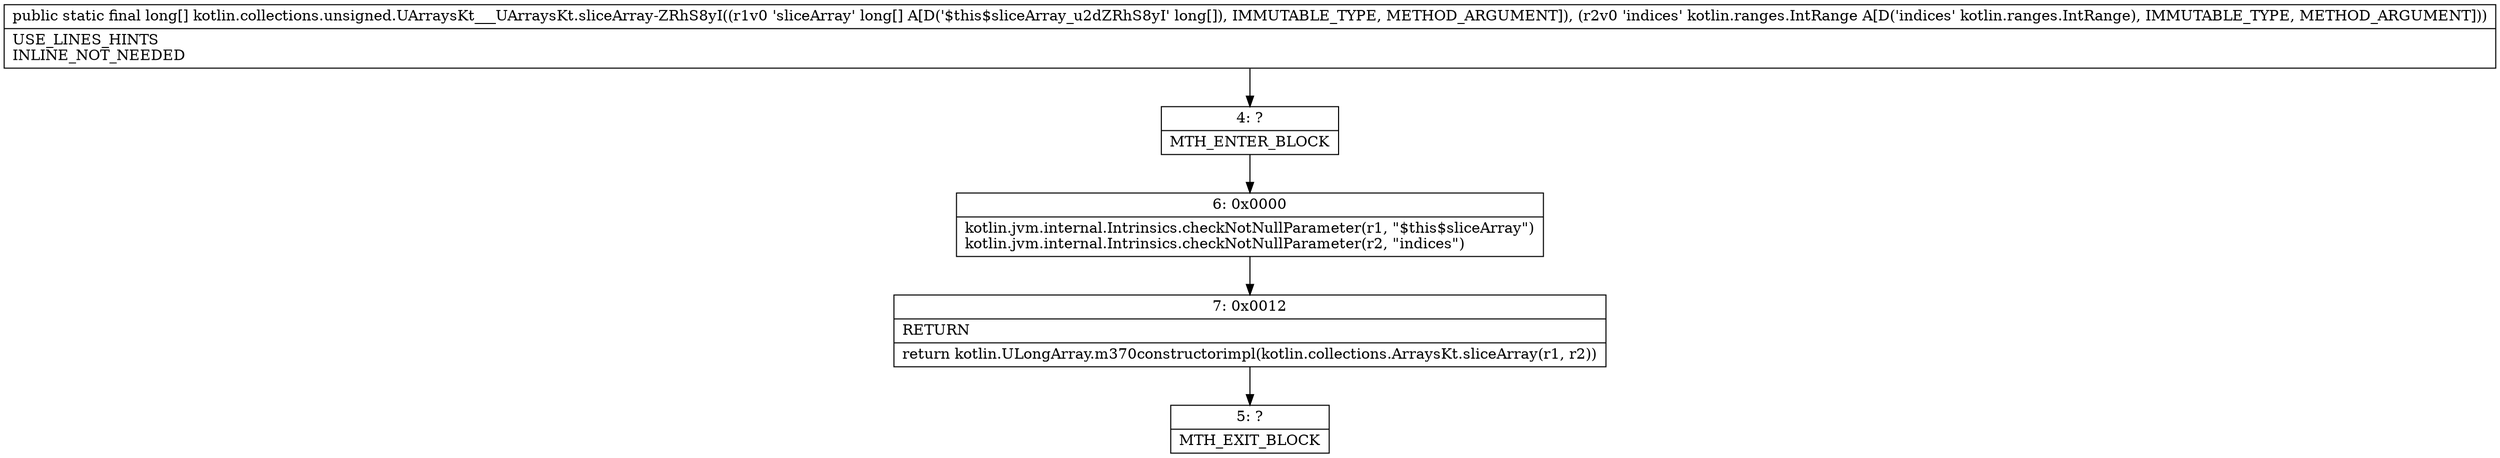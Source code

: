 digraph "CFG forkotlin.collections.unsigned.UArraysKt___UArraysKt.sliceArray\-ZRhS8yI([JLkotlin\/ranges\/IntRange;)[J" {
Node_4 [shape=record,label="{4\:\ ?|MTH_ENTER_BLOCK\l}"];
Node_6 [shape=record,label="{6\:\ 0x0000|kotlin.jvm.internal.Intrinsics.checkNotNullParameter(r1, \"$this$sliceArray\")\lkotlin.jvm.internal.Intrinsics.checkNotNullParameter(r2, \"indices\")\l}"];
Node_7 [shape=record,label="{7\:\ 0x0012|RETURN\l|return kotlin.ULongArray.m370constructorimpl(kotlin.collections.ArraysKt.sliceArray(r1, r2))\l}"];
Node_5 [shape=record,label="{5\:\ ?|MTH_EXIT_BLOCK\l}"];
MethodNode[shape=record,label="{public static final long[] kotlin.collections.unsigned.UArraysKt___UArraysKt.sliceArray\-ZRhS8yI((r1v0 'sliceArray' long[] A[D('$this$sliceArray_u2dZRhS8yI' long[]), IMMUTABLE_TYPE, METHOD_ARGUMENT]), (r2v0 'indices' kotlin.ranges.IntRange A[D('indices' kotlin.ranges.IntRange), IMMUTABLE_TYPE, METHOD_ARGUMENT]))  | USE_LINES_HINTS\lINLINE_NOT_NEEDED\l}"];
MethodNode -> Node_4;Node_4 -> Node_6;
Node_6 -> Node_7;
Node_7 -> Node_5;
}

